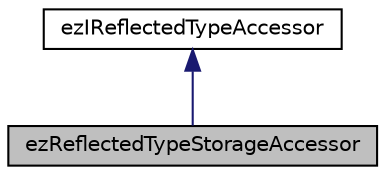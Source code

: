 digraph "ezReflectedTypeStorageAccessor"
{
 // LATEX_PDF_SIZE
  edge [fontname="Helvetica",fontsize="10",labelfontname="Helvetica",labelfontsize="10"];
  node [fontname="Helvetica",fontsize="10",shape=record];
  Node1 [label="ezReflectedTypeStorageAccessor",height=0.2,width=0.4,color="black", fillcolor="grey75", style="filled", fontcolor="black",tooltip="An ezIReflectedTypeAccessor implementation that also stores the actual data that is defined in the pa..."];
  Node2 -> Node1 [dir="back",color="midnightblue",fontsize="10",style="solid",fontname="Helvetica"];
  Node2 [label="ezIReflectedTypeAccessor",height=0.2,width=0.4,color="black", fillcolor="white", style="filled",URL="$d8/d81/classez_i_reflected_type_accessor.htm",tooltip="Provides access to the properties of an ezRTTI compatible data storage."];
}
